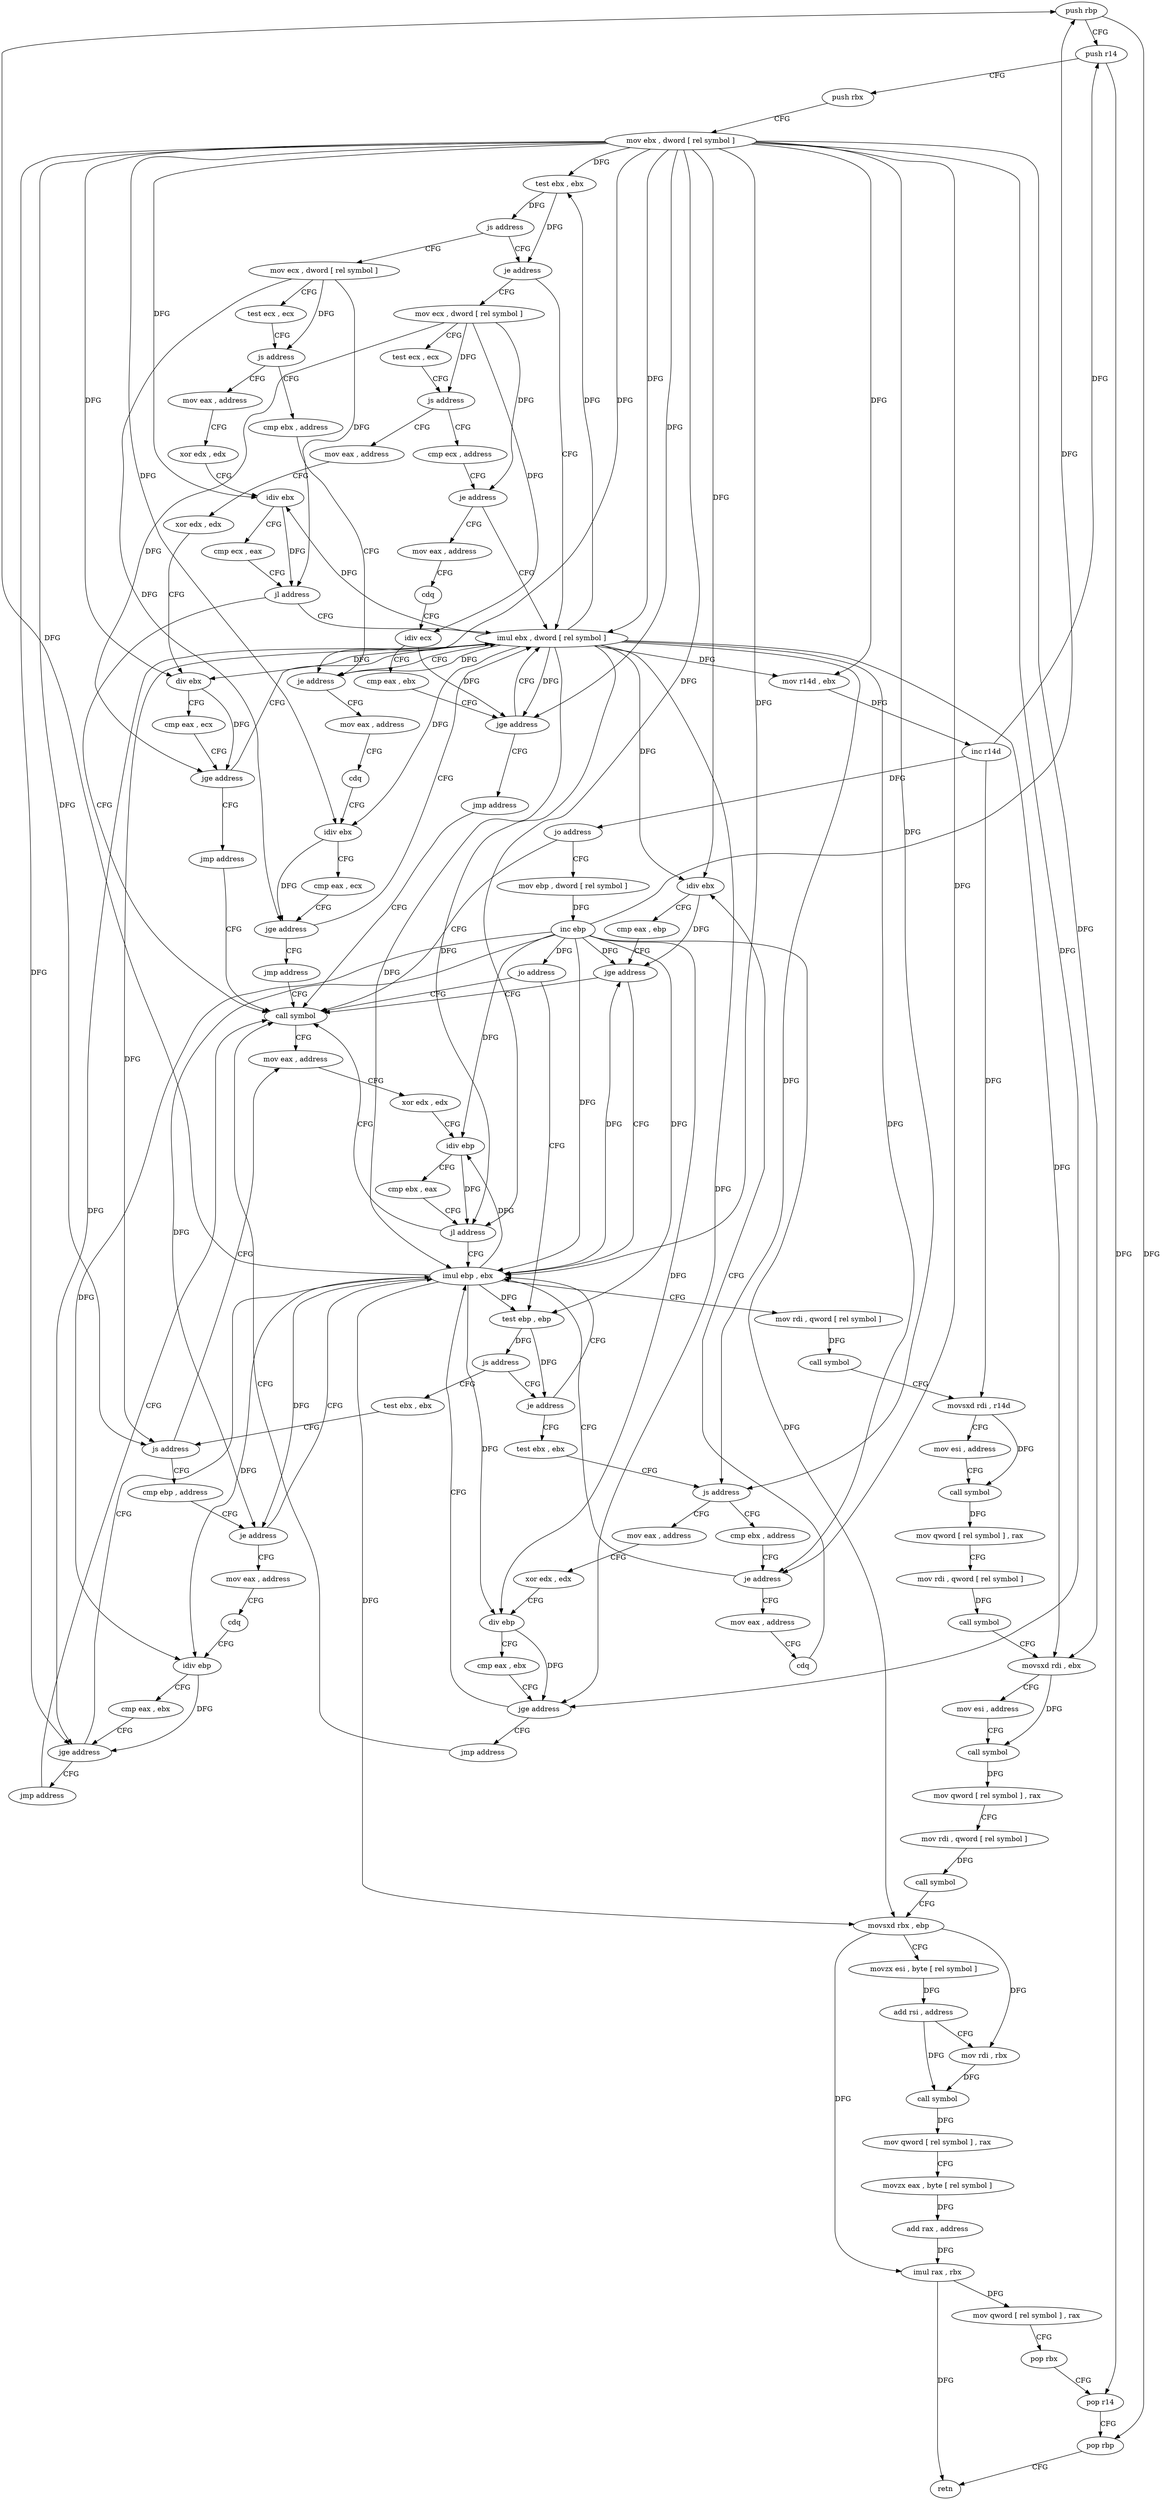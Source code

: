 digraph "func" {
"4206464" [label = "push rbp" ]
"4206465" [label = "push r14" ]
"4206467" [label = "push rbx" ]
"4206468" [label = "mov ebx , dword [ rel symbol ]" ]
"4206474" [label = "test ebx , ebx" ]
"4206476" [label = "js address" ]
"4206508" [label = "mov ecx , dword [ rel symbol ]" ]
"4206478" [label = "je address" ]
"4206514" [label = "test ecx , ecx" ]
"4206516" [label = "js address" ]
"4206556" [label = "mov eax , address" ]
"4206518" [label = "cmp ebx , address" ]
"4206569" [label = "imul ebx , dword [ rel symbol ]" ]
"4206480" [label = "mov ecx , dword [ rel symbol ]" ]
"4206561" [label = "xor edx , edx" ]
"4206563" [label = "idiv ebx" ]
"4206565" [label = "cmp ecx , eax" ]
"4206567" [label = "jl address" ]
"4206659" [label = "call symbol" ]
"4206521" [label = "je address" ]
"4206523" [label = "mov eax , address" ]
"4206576" [label = "mov r14d , ebx" ]
"4206579" [label = "inc r14d" ]
"4206582" [label = "jo address" ]
"4206584" [label = "mov ebp , dword [ rel symbol ]" ]
"4206486" [label = "test ecx , ecx" ]
"4206488" [label = "js address" ]
"4206537" [label = "cmp ecx , address" ]
"4206490" [label = "mov eax , address" ]
"4206664" [label = "mov eax , address" ]
"4206528" [label = "cdq" ]
"4206529" [label = "idiv ebx" ]
"4206531" [label = "cmp eax , ecx" ]
"4206533" [label = "jge address" ]
"4206535" [label = "jmp address" ]
"4206590" [label = "inc ebp" ]
"4206592" [label = "jo address" ]
"4206594" [label = "test ebp , ebp" ]
"4206540" [label = "je address" ]
"4206542" [label = "mov eax , address" ]
"4206495" [label = "xor edx , edx" ]
"4206497" [label = "div ebx" ]
"4206499" [label = "cmp eax , ecx" ]
"4206501" [label = "jge address" ]
"4206503" [label = "jmp address" ]
"4206677" [label = "imul ebp , ebx" ]
"4206680" [label = "mov rdi , qword [ rel symbol ]" ]
"4206687" [label = "call symbol" ]
"4206692" [label = "movsxd rdi , r14d" ]
"4206695" [label = "mov esi , address" ]
"4206700" [label = "call symbol" ]
"4206705" [label = "mov qword [ rel symbol ] , rax" ]
"4206712" [label = "mov rdi , qword [ rel symbol ]" ]
"4206719" [label = "call symbol" ]
"4206724" [label = "movsxd rdi , ebx" ]
"4206727" [label = "mov esi , address" ]
"4206732" [label = "call symbol" ]
"4206737" [label = "mov qword [ rel symbol ] , rax" ]
"4206744" [label = "mov rdi , qword [ rel symbol ]" ]
"4206751" [label = "call symbol" ]
"4206756" [label = "movsxd rbx , ebp" ]
"4206759" [label = "movzx esi , byte [ rel symbol ]" ]
"4206766" [label = "add rsi , address" ]
"4206770" [label = "mov rdi , rbx" ]
"4206773" [label = "call symbol" ]
"4206778" [label = "mov qword [ rel symbol ] , rax" ]
"4206785" [label = "movzx eax , byte [ rel symbol ]" ]
"4206792" [label = "add rax , address" ]
"4206796" [label = "imul rax , rbx" ]
"4206800" [label = "mov qword [ rel symbol ] , rax" ]
"4206807" [label = "pop rbx" ]
"4206808" [label = "pop r14" ]
"4206810" [label = "pop rbp" ]
"4206811" [label = "retn" ]
"4206596" [label = "js address" ]
"4206619" [label = "test ebx , ebx" ]
"4206598" [label = "je address" ]
"4206547" [label = "cdq" ]
"4206548" [label = "idiv ecx" ]
"4206550" [label = "cmp eax , ebx" ]
"4206552" [label = "jge address" ]
"4206554" [label = "jmp address" ]
"4206621" [label = "js address" ]
"4206623" [label = "cmp ebp , address" ]
"4206600" [label = "test ebx , ebx" ]
"4206669" [label = "xor edx , edx" ]
"4206671" [label = "idiv ebp" ]
"4206673" [label = "cmp ebx , eax" ]
"4206675" [label = "jl address" ]
"4206626" [label = "je address" ]
"4206628" [label = "mov eax , address" ]
"4206602" [label = "js address" ]
"4206642" [label = "cmp ebx , address" ]
"4206604" [label = "mov eax , address" ]
"4206633" [label = "cdq" ]
"4206634" [label = "idiv ebp" ]
"4206636" [label = "cmp eax , ebx" ]
"4206638" [label = "jge address" ]
"4206640" [label = "jmp address" ]
"4206645" [label = "je address" ]
"4206647" [label = "mov eax , address" ]
"4206609" [label = "xor edx , edx" ]
"4206611" [label = "div ebp" ]
"4206613" [label = "cmp eax , ebx" ]
"4206615" [label = "jge address" ]
"4206617" [label = "jmp address" ]
"4206652" [label = "cdq" ]
"4206653" [label = "idiv ebx" ]
"4206655" [label = "cmp eax , ebp" ]
"4206657" [label = "jge address" ]
"4206464" -> "4206465" [ label = "CFG" ]
"4206464" -> "4206810" [ label = "DFG" ]
"4206465" -> "4206467" [ label = "CFG" ]
"4206465" -> "4206808" [ label = "DFG" ]
"4206467" -> "4206468" [ label = "CFG" ]
"4206468" -> "4206474" [ label = "DFG" ]
"4206468" -> "4206563" [ label = "DFG" ]
"4206468" -> "4206521" [ label = "DFG" ]
"4206468" -> "4206569" [ label = "DFG" ]
"4206468" -> "4206576" [ label = "DFG" ]
"4206468" -> "4206529" [ label = "DFG" ]
"4206468" -> "4206497" [ label = "DFG" ]
"4206468" -> "4206675" [ label = "DFG" ]
"4206468" -> "4206552" [ label = "DFG" ]
"4206468" -> "4206677" [ label = "DFG" ]
"4206468" -> "4206724" [ label = "DFG" ]
"4206468" -> "4206621" [ label = "DFG" ]
"4206468" -> "4206602" [ label = "DFG" ]
"4206468" -> "4206638" [ label = "DFG" ]
"4206468" -> "4206645" [ label = "DFG" ]
"4206468" -> "4206615" [ label = "DFG" ]
"4206468" -> "4206653" [ label = "DFG" ]
"4206474" -> "4206476" [ label = "DFG" ]
"4206474" -> "4206478" [ label = "DFG" ]
"4206476" -> "4206508" [ label = "CFG" ]
"4206476" -> "4206478" [ label = "CFG" ]
"4206508" -> "4206514" [ label = "CFG" ]
"4206508" -> "4206516" [ label = "DFG" ]
"4206508" -> "4206567" [ label = "DFG" ]
"4206508" -> "4206533" [ label = "DFG" ]
"4206478" -> "4206569" [ label = "CFG" ]
"4206478" -> "4206480" [ label = "CFG" ]
"4206514" -> "4206516" [ label = "CFG" ]
"4206516" -> "4206556" [ label = "CFG" ]
"4206516" -> "4206518" [ label = "CFG" ]
"4206556" -> "4206561" [ label = "CFG" ]
"4206518" -> "4206521" [ label = "CFG" ]
"4206569" -> "4206576" [ label = "DFG" ]
"4206569" -> "4206474" [ label = "DFG" ]
"4206569" -> "4206563" [ label = "DFG" ]
"4206569" -> "4206521" [ label = "DFG" ]
"4206569" -> "4206529" [ label = "DFG" ]
"4206569" -> "4206497" [ label = "DFG" ]
"4206569" -> "4206675" [ label = "DFG" ]
"4206569" -> "4206552" [ label = "DFG" ]
"4206569" -> "4206677" [ label = "DFG" ]
"4206569" -> "4206724" [ label = "DFG" ]
"4206569" -> "4206621" [ label = "DFG" ]
"4206569" -> "4206602" [ label = "DFG" ]
"4206569" -> "4206638" [ label = "DFG" ]
"4206569" -> "4206645" [ label = "DFG" ]
"4206569" -> "4206615" [ label = "DFG" ]
"4206569" -> "4206653" [ label = "DFG" ]
"4206480" -> "4206486" [ label = "CFG" ]
"4206480" -> "4206488" [ label = "DFG" ]
"4206480" -> "4206540" [ label = "DFG" ]
"4206480" -> "4206501" [ label = "DFG" ]
"4206480" -> "4206548" [ label = "DFG" ]
"4206561" -> "4206563" [ label = "CFG" ]
"4206563" -> "4206565" [ label = "CFG" ]
"4206563" -> "4206567" [ label = "DFG" ]
"4206565" -> "4206567" [ label = "CFG" ]
"4206567" -> "4206659" [ label = "CFG" ]
"4206567" -> "4206569" [ label = "CFG" ]
"4206659" -> "4206664" [ label = "CFG" ]
"4206521" -> "4206569" [ label = "CFG" ]
"4206521" -> "4206523" [ label = "CFG" ]
"4206523" -> "4206528" [ label = "CFG" ]
"4206576" -> "4206579" [ label = "DFG" ]
"4206579" -> "4206582" [ label = "DFG" ]
"4206579" -> "4206465" [ label = "DFG" ]
"4206579" -> "4206692" [ label = "DFG" ]
"4206582" -> "4206659" [ label = "CFG" ]
"4206582" -> "4206584" [ label = "CFG" ]
"4206584" -> "4206590" [ label = "DFG" ]
"4206486" -> "4206488" [ label = "CFG" ]
"4206488" -> "4206537" [ label = "CFG" ]
"4206488" -> "4206490" [ label = "CFG" ]
"4206537" -> "4206540" [ label = "CFG" ]
"4206490" -> "4206495" [ label = "CFG" ]
"4206664" -> "4206669" [ label = "CFG" ]
"4206528" -> "4206529" [ label = "CFG" ]
"4206529" -> "4206531" [ label = "CFG" ]
"4206529" -> "4206533" [ label = "DFG" ]
"4206531" -> "4206533" [ label = "CFG" ]
"4206533" -> "4206569" [ label = "CFG" ]
"4206533" -> "4206535" [ label = "CFG" ]
"4206535" -> "4206659" [ label = "CFG" ]
"4206590" -> "4206592" [ label = "DFG" ]
"4206590" -> "4206464" [ label = "DFG" ]
"4206590" -> "4206671" [ label = "DFG" ]
"4206590" -> "4206594" [ label = "DFG" ]
"4206590" -> "4206677" [ label = "DFG" ]
"4206590" -> "4206756" [ label = "DFG" ]
"4206590" -> "4206626" [ label = "DFG" ]
"4206590" -> "4206634" [ label = "DFG" ]
"4206590" -> "4206611" [ label = "DFG" ]
"4206590" -> "4206657" [ label = "DFG" ]
"4206592" -> "4206659" [ label = "CFG" ]
"4206592" -> "4206594" [ label = "CFG" ]
"4206594" -> "4206596" [ label = "DFG" ]
"4206594" -> "4206598" [ label = "DFG" ]
"4206540" -> "4206569" [ label = "CFG" ]
"4206540" -> "4206542" [ label = "CFG" ]
"4206542" -> "4206547" [ label = "CFG" ]
"4206495" -> "4206497" [ label = "CFG" ]
"4206497" -> "4206499" [ label = "CFG" ]
"4206497" -> "4206501" [ label = "DFG" ]
"4206499" -> "4206501" [ label = "CFG" ]
"4206501" -> "4206569" [ label = "CFG" ]
"4206501" -> "4206503" [ label = "CFG" ]
"4206503" -> "4206659" [ label = "CFG" ]
"4206677" -> "4206680" [ label = "CFG" ]
"4206677" -> "4206464" [ label = "DFG" ]
"4206677" -> "4206671" [ label = "DFG" ]
"4206677" -> "4206594" [ label = "DFG" ]
"4206677" -> "4206756" [ label = "DFG" ]
"4206677" -> "4206626" [ label = "DFG" ]
"4206677" -> "4206634" [ label = "DFG" ]
"4206677" -> "4206611" [ label = "DFG" ]
"4206677" -> "4206657" [ label = "DFG" ]
"4206680" -> "4206687" [ label = "DFG" ]
"4206687" -> "4206692" [ label = "CFG" ]
"4206692" -> "4206695" [ label = "CFG" ]
"4206692" -> "4206700" [ label = "DFG" ]
"4206695" -> "4206700" [ label = "CFG" ]
"4206700" -> "4206705" [ label = "DFG" ]
"4206705" -> "4206712" [ label = "CFG" ]
"4206712" -> "4206719" [ label = "DFG" ]
"4206719" -> "4206724" [ label = "CFG" ]
"4206724" -> "4206727" [ label = "CFG" ]
"4206724" -> "4206732" [ label = "DFG" ]
"4206727" -> "4206732" [ label = "CFG" ]
"4206732" -> "4206737" [ label = "DFG" ]
"4206737" -> "4206744" [ label = "CFG" ]
"4206744" -> "4206751" [ label = "DFG" ]
"4206751" -> "4206756" [ label = "CFG" ]
"4206756" -> "4206759" [ label = "CFG" ]
"4206756" -> "4206770" [ label = "DFG" ]
"4206756" -> "4206796" [ label = "DFG" ]
"4206759" -> "4206766" [ label = "DFG" ]
"4206766" -> "4206770" [ label = "CFG" ]
"4206766" -> "4206773" [ label = "DFG" ]
"4206770" -> "4206773" [ label = "DFG" ]
"4206773" -> "4206778" [ label = "DFG" ]
"4206778" -> "4206785" [ label = "CFG" ]
"4206785" -> "4206792" [ label = "DFG" ]
"4206792" -> "4206796" [ label = "DFG" ]
"4206796" -> "4206800" [ label = "DFG" ]
"4206796" -> "4206811" [ label = "DFG" ]
"4206800" -> "4206807" [ label = "CFG" ]
"4206807" -> "4206808" [ label = "CFG" ]
"4206808" -> "4206810" [ label = "CFG" ]
"4206810" -> "4206811" [ label = "CFG" ]
"4206596" -> "4206619" [ label = "CFG" ]
"4206596" -> "4206598" [ label = "CFG" ]
"4206619" -> "4206621" [ label = "CFG" ]
"4206598" -> "4206677" [ label = "CFG" ]
"4206598" -> "4206600" [ label = "CFG" ]
"4206547" -> "4206548" [ label = "CFG" ]
"4206548" -> "4206550" [ label = "CFG" ]
"4206548" -> "4206552" [ label = "DFG" ]
"4206550" -> "4206552" [ label = "CFG" ]
"4206552" -> "4206569" [ label = "CFG" ]
"4206552" -> "4206554" [ label = "CFG" ]
"4206554" -> "4206659" [ label = "CFG" ]
"4206621" -> "4206664" [ label = "CFG" ]
"4206621" -> "4206623" [ label = "CFG" ]
"4206623" -> "4206626" [ label = "CFG" ]
"4206600" -> "4206602" [ label = "CFG" ]
"4206669" -> "4206671" [ label = "CFG" ]
"4206671" -> "4206673" [ label = "CFG" ]
"4206671" -> "4206675" [ label = "DFG" ]
"4206673" -> "4206675" [ label = "CFG" ]
"4206675" -> "4206659" [ label = "CFG" ]
"4206675" -> "4206677" [ label = "CFG" ]
"4206626" -> "4206677" [ label = "CFG" ]
"4206626" -> "4206628" [ label = "CFG" ]
"4206628" -> "4206633" [ label = "CFG" ]
"4206602" -> "4206642" [ label = "CFG" ]
"4206602" -> "4206604" [ label = "CFG" ]
"4206642" -> "4206645" [ label = "CFG" ]
"4206604" -> "4206609" [ label = "CFG" ]
"4206633" -> "4206634" [ label = "CFG" ]
"4206634" -> "4206636" [ label = "CFG" ]
"4206634" -> "4206638" [ label = "DFG" ]
"4206636" -> "4206638" [ label = "CFG" ]
"4206638" -> "4206677" [ label = "CFG" ]
"4206638" -> "4206640" [ label = "CFG" ]
"4206640" -> "4206659" [ label = "CFG" ]
"4206645" -> "4206677" [ label = "CFG" ]
"4206645" -> "4206647" [ label = "CFG" ]
"4206647" -> "4206652" [ label = "CFG" ]
"4206609" -> "4206611" [ label = "CFG" ]
"4206611" -> "4206613" [ label = "CFG" ]
"4206611" -> "4206615" [ label = "DFG" ]
"4206613" -> "4206615" [ label = "CFG" ]
"4206615" -> "4206677" [ label = "CFG" ]
"4206615" -> "4206617" [ label = "CFG" ]
"4206617" -> "4206659" [ label = "CFG" ]
"4206652" -> "4206653" [ label = "CFG" ]
"4206653" -> "4206655" [ label = "CFG" ]
"4206653" -> "4206657" [ label = "DFG" ]
"4206655" -> "4206657" [ label = "CFG" ]
"4206657" -> "4206677" [ label = "CFG" ]
"4206657" -> "4206659" [ label = "CFG" ]
}
